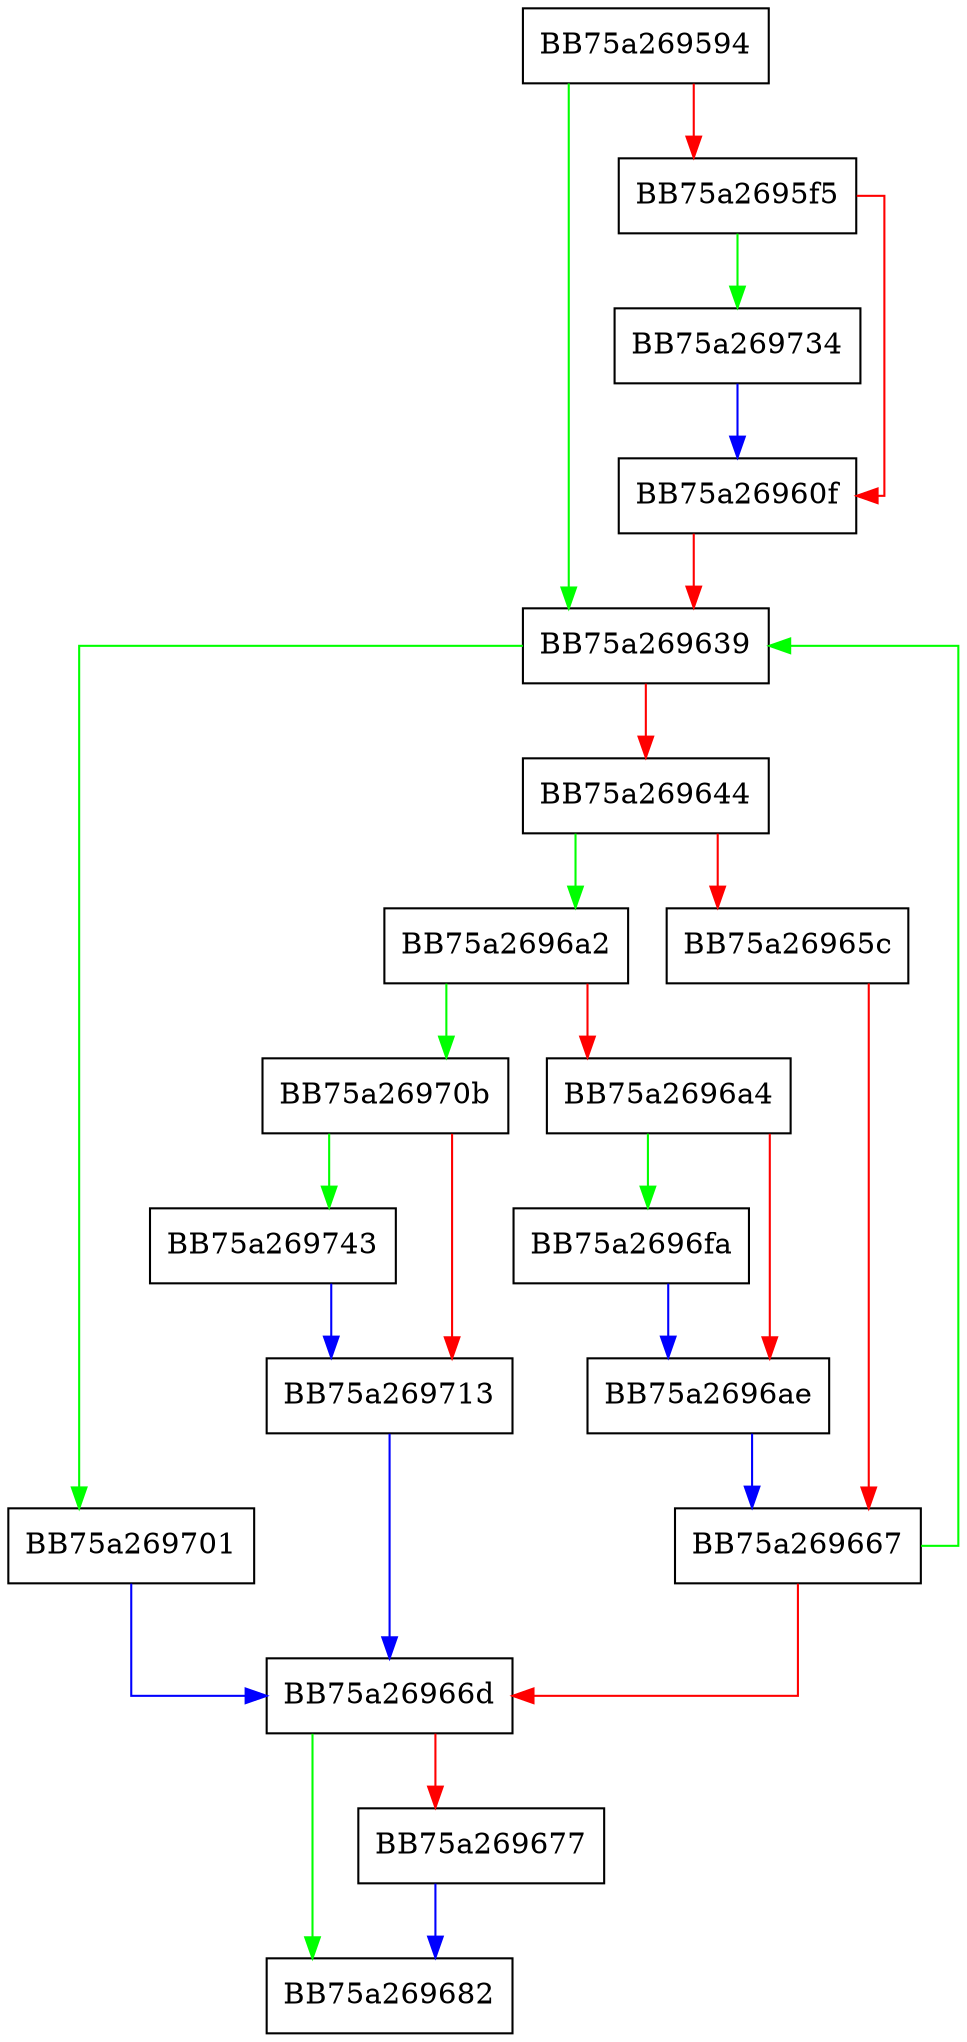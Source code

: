 digraph FastDeflate {
  node [shape="box"];
  graph [splines=ortho];
  BB75a269594 -> BB75a269639 [color="green"];
  BB75a269594 -> BB75a2695f5 [color="red"];
  BB75a2695f5 -> BB75a269734 [color="green"];
  BB75a2695f5 -> BB75a26960f [color="red"];
  BB75a26960f -> BB75a269639 [color="red"];
  BB75a269639 -> BB75a269701 [color="green"];
  BB75a269639 -> BB75a269644 [color="red"];
  BB75a269644 -> BB75a2696a2 [color="green"];
  BB75a269644 -> BB75a26965c [color="red"];
  BB75a26965c -> BB75a269667 [color="red"];
  BB75a269667 -> BB75a269639 [color="green"];
  BB75a269667 -> BB75a26966d [color="red"];
  BB75a26966d -> BB75a269682 [color="green"];
  BB75a26966d -> BB75a269677 [color="red"];
  BB75a269677 -> BB75a269682 [color="blue"];
  BB75a2696a2 -> BB75a26970b [color="green"];
  BB75a2696a2 -> BB75a2696a4 [color="red"];
  BB75a2696a4 -> BB75a2696fa [color="green"];
  BB75a2696a4 -> BB75a2696ae [color="red"];
  BB75a2696ae -> BB75a269667 [color="blue"];
  BB75a2696fa -> BB75a2696ae [color="blue"];
  BB75a269701 -> BB75a26966d [color="blue"];
  BB75a26970b -> BB75a269743 [color="green"];
  BB75a26970b -> BB75a269713 [color="red"];
  BB75a269713 -> BB75a26966d [color="blue"];
  BB75a269734 -> BB75a26960f [color="blue"];
  BB75a269743 -> BB75a269713 [color="blue"];
}